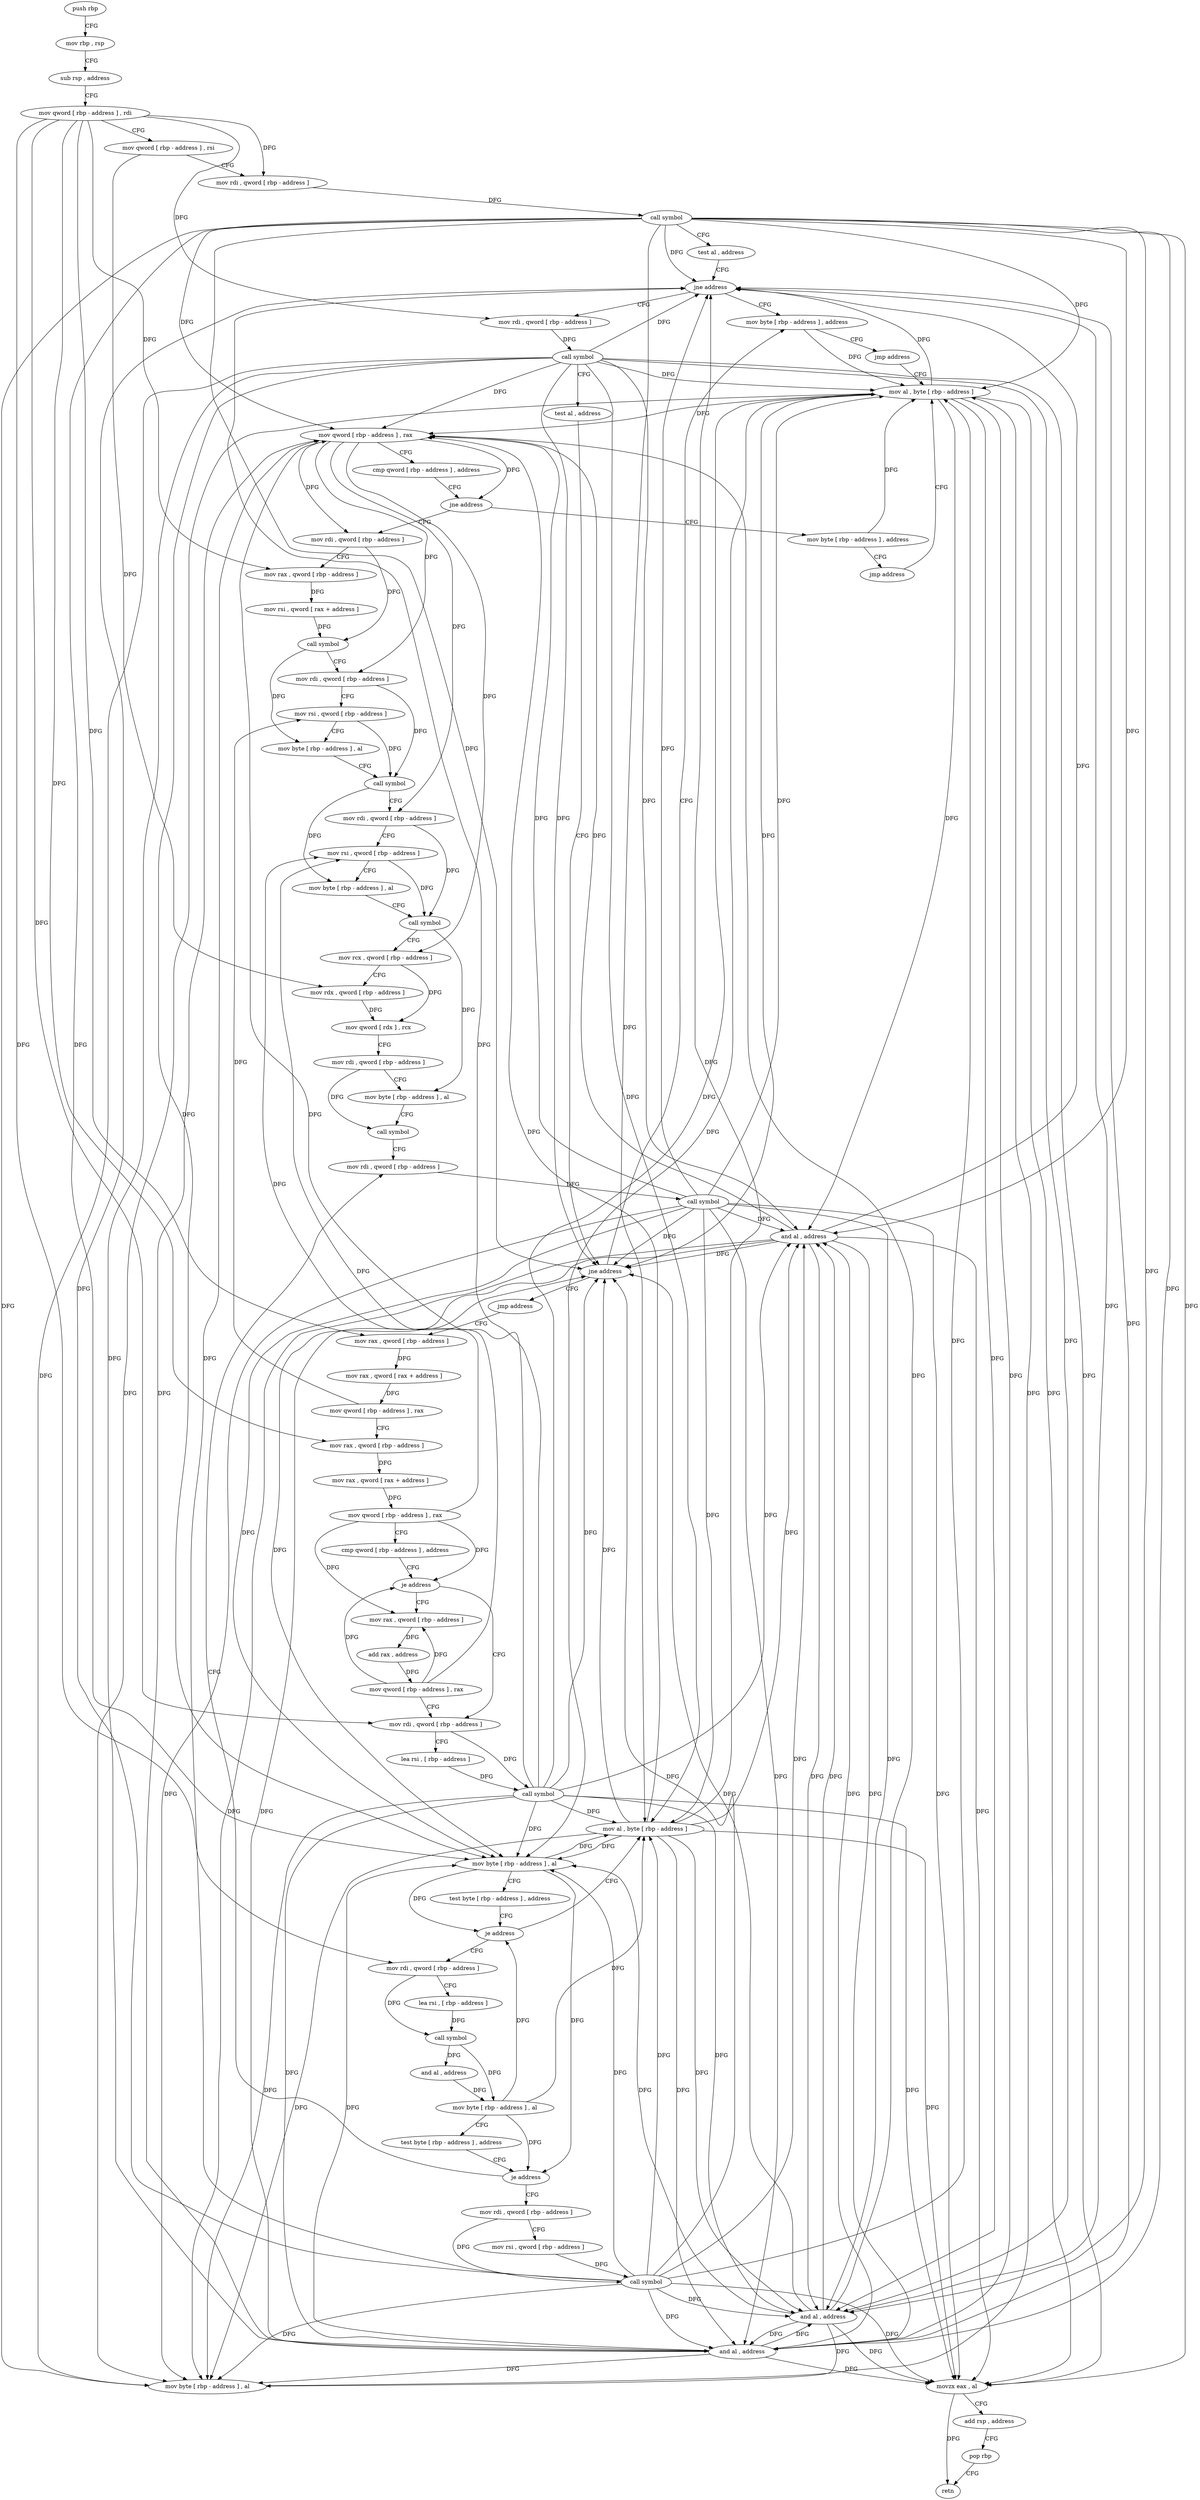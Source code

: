 digraph "func" {
"114976" [label = "push rbp" ]
"114977" [label = "mov rbp , rsp" ]
"114980" [label = "sub rsp , address" ]
"114984" [label = "mov qword [ rbp - address ] , rdi" ]
"114988" [label = "mov qword [ rbp - address ] , rsi" ]
"114992" [label = "mov rdi , qword [ rbp - address ]" ]
"114996" [label = "call symbol" ]
"115001" [label = "test al , address" ]
"115003" [label = "jne address" ]
"115031" [label = "mov byte [ rbp - address ] , address" ]
"115009" [label = "mov rdi , qword [ rbp - address ]" ]
"115035" [label = "jmp address" ]
"115271" [label = "mov al , byte [ rbp - address ]" ]
"115013" [label = "call symbol" ]
"115018" [label = "test al , address" ]
"115020" [label = "jne address" ]
"115026" [label = "jmp address" ]
"115274" [label = "and al , address" ]
"115276" [label = "movzx eax , al" ]
"115279" [label = "add rsp , address" ]
"115283" [label = "pop rbp" ]
"115284" [label = "retn" ]
"115040" [label = "mov rax , qword [ rbp - address ]" ]
"115044" [label = "mov rax , qword [ rax + address ]" ]
"115048" [label = "mov qword [ rbp - address ] , rax" ]
"115052" [label = "mov rax , qword [ rbp - address ]" ]
"115056" [label = "mov rax , qword [ rax + address ]" ]
"115060" [label = "mov qword [ rbp - address ] , rax" ]
"115064" [label = "cmp qword [ rbp - address ] , address" ]
"115069" [label = "je address" ]
"115089" [label = "mov rdi , qword [ rbp - address ]" ]
"115075" [label = "mov rax , qword [ rbp - address ]" ]
"115093" [label = "lea rsi , [ rbp - address ]" ]
"115097" [label = "call symbol" ]
"115102" [label = "and al , address" ]
"115104" [label = "mov byte [ rbp - address ] , al" ]
"115107" [label = "test byte [ rbp - address ] , address" ]
"115111" [label = "je address" ]
"115263" [label = "mov al , byte [ rbp - address ]" ]
"115117" [label = "mov rdi , qword [ rbp - address ]" ]
"115079" [label = "add rax , address" ]
"115085" [label = "mov qword [ rbp - address ] , rax" ]
"115266" [label = "and al , address" ]
"115268" [label = "mov byte [ rbp - address ] , al" ]
"115121" [label = "lea rsi , [ rbp - address ]" ]
"115125" [label = "call symbol" ]
"115130" [label = "and al , address" ]
"115132" [label = "mov byte [ rbp - address ] , al" ]
"115135" [label = "test byte [ rbp - address ] , address" ]
"115139" [label = "je address" ]
"115254" [label = "mov rdi , qword [ rbp - address ]" ]
"115145" [label = "mov rdi , qword [ rbp - address ]" ]
"115258" [label = "call symbol" ]
"115149" [label = "mov rsi , qword [ rbp - address ]" ]
"115153" [label = "call symbol" ]
"115158" [label = "mov qword [ rbp - address ] , rax" ]
"115162" [label = "cmp qword [ rbp - address ] , address" ]
"115167" [label = "jne address" ]
"115182" [label = "mov rdi , qword [ rbp - address ]" ]
"115173" [label = "mov byte [ rbp - address ] , address" ]
"115186" [label = "mov rax , qword [ rbp - address ]" ]
"115190" [label = "mov rsi , qword [ rax + address ]" ]
"115194" [label = "call symbol" ]
"115199" [label = "mov rdi , qword [ rbp - address ]" ]
"115203" [label = "mov rsi , qword [ rbp - address ]" ]
"115207" [label = "mov byte [ rbp - address ] , al" ]
"115210" [label = "call symbol" ]
"115215" [label = "mov rdi , qword [ rbp - address ]" ]
"115219" [label = "mov rsi , qword [ rbp - address ]" ]
"115223" [label = "mov byte [ rbp - address ] , al" ]
"115226" [label = "call symbol" ]
"115231" [label = "mov rcx , qword [ rbp - address ]" ]
"115235" [label = "mov rdx , qword [ rbp - address ]" ]
"115239" [label = "mov qword [ rdx ] , rcx" ]
"115242" [label = "mov rdi , qword [ rbp - address ]" ]
"115246" [label = "mov byte [ rbp - address ] , al" ]
"115249" [label = "call symbol" ]
"115177" [label = "jmp address" ]
"114976" -> "114977" [ label = "CFG" ]
"114977" -> "114980" [ label = "CFG" ]
"114980" -> "114984" [ label = "CFG" ]
"114984" -> "114988" [ label = "CFG" ]
"114984" -> "114992" [ label = "DFG" ]
"114984" -> "115009" [ label = "DFG" ]
"114984" -> "115040" [ label = "DFG" ]
"114984" -> "115052" [ label = "DFG" ]
"114984" -> "115089" [ label = "DFG" ]
"114984" -> "115117" [ label = "DFG" ]
"114984" -> "115186" [ label = "DFG" ]
"114988" -> "114992" [ label = "CFG" ]
"114988" -> "115235" [ label = "DFG" ]
"114992" -> "114996" [ label = "DFG" ]
"114996" -> "115001" [ label = "CFG" ]
"114996" -> "115003" [ label = "DFG" ]
"114996" -> "115020" [ label = "DFG" ]
"114996" -> "115271" [ label = "DFG" ]
"114996" -> "115274" [ label = "DFG" ]
"114996" -> "115276" [ label = "DFG" ]
"114996" -> "115102" [ label = "DFG" ]
"114996" -> "115104" [ label = "DFG" ]
"114996" -> "115263" [ label = "DFG" ]
"114996" -> "115266" [ label = "DFG" ]
"114996" -> "115268" [ label = "DFG" ]
"114996" -> "115158" [ label = "DFG" ]
"115001" -> "115003" [ label = "CFG" ]
"115003" -> "115031" [ label = "CFG" ]
"115003" -> "115009" [ label = "CFG" ]
"115031" -> "115035" [ label = "CFG" ]
"115031" -> "115271" [ label = "DFG" ]
"115009" -> "115013" [ label = "DFG" ]
"115035" -> "115271" [ label = "CFG" ]
"115271" -> "115274" [ label = "DFG" ]
"115271" -> "115003" [ label = "DFG" ]
"115271" -> "115020" [ label = "DFG" ]
"115271" -> "115276" [ label = "DFG" ]
"115271" -> "115102" [ label = "DFG" ]
"115271" -> "115104" [ label = "DFG" ]
"115271" -> "115266" [ label = "DFG" ]
"115271" -> "115268" [ label = "DFG" ]
"115271" -> "115158" [ label = "DFG" ]
"115013" -> "115018" [ label = "CFG" ]
"115013" -> "115003" [ label = "DFG" ]
"115013" -> "115020" [ label = "DFG" ]
"115013" -> "115271" [ label = "DFG" ]
"115013" -> "115274" [ label = "DFG" ]
"115013" -> "115276" [ label = "DFG" ]
"115013" -> "115102" [ label = "DFG" ]
"115013" -> "115104" [ label = "DFG" ]
"115013" -> "115263" [ label = "DFG" ]
"115013" -> "115266" [ label = "DFG" ]
"115013" -> "115268" [ label = "DFG" ]
"115013" -> "115158" [ label = "DFG" ]
"115018" -> "115020" [ label = "CFG" ]
"115020" -> "115031" [ label = "CFG" ]
"115020" -> "115026" [ label = "CFG" ]
"115026" -> "115040" [ label = "CFG" ]
"115274" -> "115276" [ label = "DFG" ]
"115274" -> "115003" [ label = "DFG" ]
"115274" -> "115020" [ label = "DFG" ]
"115274" -> "115102" [ label = "DFG" ]
"115274" -> "115104" [ label = "DFG" ]
"115274" -> "115266" [ label = "DFG" ]
"115274" -> "115268" [ label = "DFG" ]
"115274" -> "115158" [ label = "DFG" ]
"115276" -> "115279" [ label = "CFG" ]
"115276" -> "115284" [ label = "DFG" ]
"115279" -> "115283" [ label = "CFG" ]
"115283" -> "115284" [ label = "CFG" ]
"115040" -> "115044" [ label = "DFG" ]
"115044" -> "115048" [ label = "DFG" ]
"115048" -> "115052" [ label = "CFG" ]
"115048" -> "115203" [ label = "DFG" ]
"115052" -> "115056" [ label = "DFG" ]
"115056" -> "115060" [ label = "DFG" ]
"115060" -> "115064" [ label = "CFG" ]
"115060" -> "115069" [ label = "DFG" ]
"115060" -> "115075" [ label = "DFG" ]
"115060" -> "115219" [ label = "DFG" ]
"115064" -> "115069" [ label = "CFG" ]
"115069" -> "115089" [ label = "CFG" ]
"115069" -> "115075" [ label = "CFG" ]
"115089" -> "115093" [ label = "CFG" ]
"115089" -> "115097" [ label = "DFG" ]
"115075" -> "115079" [ label = "DFG" ]
"115093" -> "115097" [ label = "DFG" ]
"115097" -> "115102" [ label = "DFG" ]
"115097" -> "115003" [ label = "DFG" ]
"115097" -> "115020" [ label = "DFG" ]
"115097" -> "115274" [ label = "DFG" ]
"115097" -> "115276" [ label = "DFG" ]
"115097" -> "115271" [ label = "DFG" ]
"115097" -> "115104" [ label = "DFG" ]
"115097" -> "115263" [ label = "DFG" ]
"115097" -> "115266" [ label = "DFG" ]
"115097" -> "115268" [ label = "DFG" ]
"115097" -> "115158" [ label = "DFG" ]
"115102" -> "115104" [ label = "DFG" ]
"115102" -> "115003" [ label = "DFG" ]
"115102" -> "115020" [ label = "DFG" ]
"115102" -> "115274" [ label = "DFG" ]
"115102" -> "115276" [ label = "DFG" ]
"115102" -> "115266" [ label = "DFG" ]
"115102" -> "115268" [ label = "DFG" ]
"115102" -> "115158" [ label = "DFG" ]
"115104" -> "115107" [ label = "CFG" ]
"115104" -> "115111" [ label = "DFG" ]
"115104" -> "115263" [ label = "DFG" ]
"115104" -> "115139" [ label = "DFG" ]
"115107" -> "115111" [ label = "CFG" ]
"115111" -> "115263" [ label = "CFG" ]
"115111" -> "115117" [ label = "CFG" ]
"115263" -> "115266" [ label = "DFG" ]
"115263" -> "115003" [ label = "DFG" ]
"115263" -> "115020" [ label = "DFG" ]
"115263" -> "115274" [ label = "DFG" ]
"115263" -> "115276" [ label = "DFG" ]
"115263" -> "115102" [ label = "DFG" ]
"115263" -> "115104" [ label = "DFG" ]
"115263" -> "115268" [ label = "DFG" ]
"115263" -> "115158" [ label = "DFG" ]
"115117" -> "115121" [ label = "CFG" ]
"115117" -> "115125" [ label = "DFG" ]
"115079" -> "115085" [ label = "DFG" ]
"115085" -> "115089" [ label = "CFG" ]
"115085" -> "115069" [ label = "DFG" ]
"115085" -> "115075" [ label = "DFG" ]
"115085" -> "115219" [ label = "DFG" ]
"115266" -> "115268" [ label = "DFG" ]
"115266" -> "115003" [ label = "DFG" ]
"115266" -> "115020" [ label = "DFG" ]
"115266" -> "115274" [ label = "DFG" ]
"115266" -> "115276" [ label = "DFG" ]
"115266" -> "115102" [ label = "DFG" ]
"115266" -> "115104" [ label = "DFG" ]
"115266" -> "115158" [ label = "DFG" ]
"115268" -> "115271" [ label = "DFG" ]
"115121" -> "115125" [ label = "DFG" ]
"115125" -> "115130" [ label = "DFG" ]
"115125" -> "115132" [ label = "DFG" ]
"115130" -> "115132" [ label = "DFG" ]
"115132" -> "115135" [ label = "CFG" ]
"115132" -> "115111" [ label = "DFG" ]
"115132" -> "115263" [ label = "DFG" ]
"115132" -> "115139" [ label = "DFG" ]
"115135" -> "115139" [ label = "CFG" ]
"115139" -> "115254" [ label = "CFG" ]
"115139" -> "115145" [ label = "CFG" ]
"115254" -> "115258" [ label = "DFG" ]
"115145" -> "115149" [ label = "CFG" ]
"115145" -> "115153" [ label = "DFG" ]
"115258" -> "115263" [ label = "DFG" ]
"115258" -> "115003" [ label = "DFG" ]
"115258" -> "115020" [ label = "DFG" ]
"115258" -> "115274" [ label = "DFG" ]
"115258" -> "115276" [ label = "DFG" ]
"115258" -> "115102" [ label = "DFG" ]
"115258" -> "115104" [ label = "DFG" ]
"115258" -> "115266" [ label = "DFG" ]
"115258" -> "115268" [ label = "DFG" ]
"115258" -> "115271" [ label = "DFG" ]
"115258" -> "115158" [ label = "DFG" ]
"115149" -> "115153" [ label = "DFG" ]
"115153" -> "115158" [ label = "DFG" ]
"115153" -> "115003" [ label = "DFG" ]
"115153" -> "115020" [ label = "DFG" ]
"115153" -> "115274" [ label = "DFG" ]
"115153" -> "115276" [ label = "DFG" ]
"115153" -> "115102" [ label = "DFG" ]
"115153" -> "115104" [ label = "DFG" ]
"115153" -> "115266" [ label = "DFG" ]
"115153" -> "115268" [ label = "DFG" ]
"115153" -> "115271" [ label = "DFG" ]
"115153" -> "115263" [ label = "DFG" ]
"115158" -> "115162" [ label = "CFG" ]
"115158" -> "115167" [ label = "DFG" ]
"115158" -> "115182" [ label = "DFG" ]
"115158" -> "115199" [ label = "DFG" ]
"115158" -> "115215" [ label = "DFG" ]
"115158" -> "115231" [ label = "DFG" ]
"115162" -> "115167" [ label = "CFG" ]
"115167" -> "115182" [ label = "CFG" ]
"115167" -> "115173" [ label = "CFG" ]
"115182" -> "115186" [ label = "CFG" ]
"115182" -> "115194" [ label = "DFG" ]
"115173" -> "115177" [ label = "CFG" ]
"115173" -> "115271" [ label = "DFG" ]
"115186" -> "115190" [ label = "DFG" ]
"115190" -> "115194" [ label = "DFG" ]
"115194" -> "115199" [ label = "CFG" ]
"115194" -> "115207" [ label = "DFG" ]
"115199" -> "115203" [ label = "CFG" ]
"115199" -> "115210" [ label = "DFG" ]
"115203" -> "115207" [ label = "CFG" ]
"115203" -> "115210" [ label = "DFG" ]
"115207" -> "115210" [ label = "CFG" ]
"115210" -> "115215" [ label = "CFG" ]
"115210" -> "115223" [ label = "DFG" ]
"115215" -> "115219" [ label = "CFG" ]
"115215" -> "115226" [ label = "DFG" ]
"115219" -> "115223" [ label = "CFG" ]
"115219" -> "115226" [ label = "DFG" ]
"115223" -> "115226" [ label = "CFG" ]
"115226" -> "115231" [ label = "CFG" ]
"115226" -> "115246" [ label = "DFG" ]
"115231" -> "115235" [ label = "CFG" ]
"115231" -> "115239" [ label = "DFG" ]
"115235" -> "115239" [ label = "DFG" ]
"115239" -> "115242" [ label = "CFG" ]
"115242" -> "115246" [ label = "CFG" ]
"115242" -> "115249" [ label = "DFG" ]
"115246" -> "115249" [ label = "CFG" ]
"115249" -> "115254" [ label = "CFG" ]
"115177" -> "115271" [ label = "CFG" ]
}
